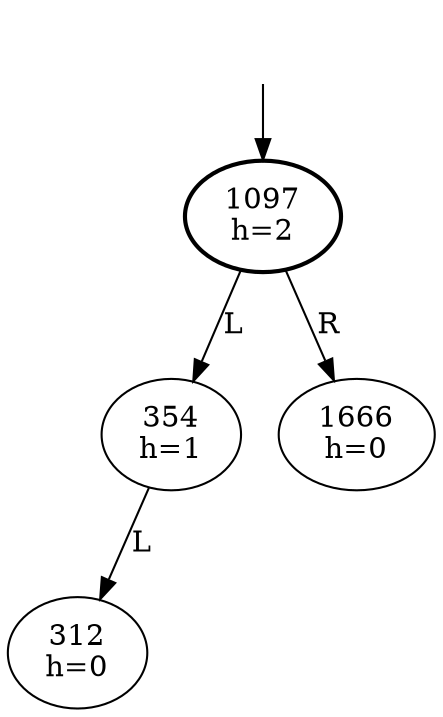 digraph {
  DUMMY [style=invis];
  DUMMY -> 1097;
  1097 [penwidth=2];

  1097 [label="1097\nh=2"];

  1097 -> 354 [label="L"];
  354 [label="354\nh=1"];

  354 -> 312 [label="L"];
  312 [label="312\nh=0"];



  354 -> R_354 [style=invis];
  R_354 [style=invis];

  1097 -> 1666 [label="R"];
  1666 [label="1666\nh=0"];



}
